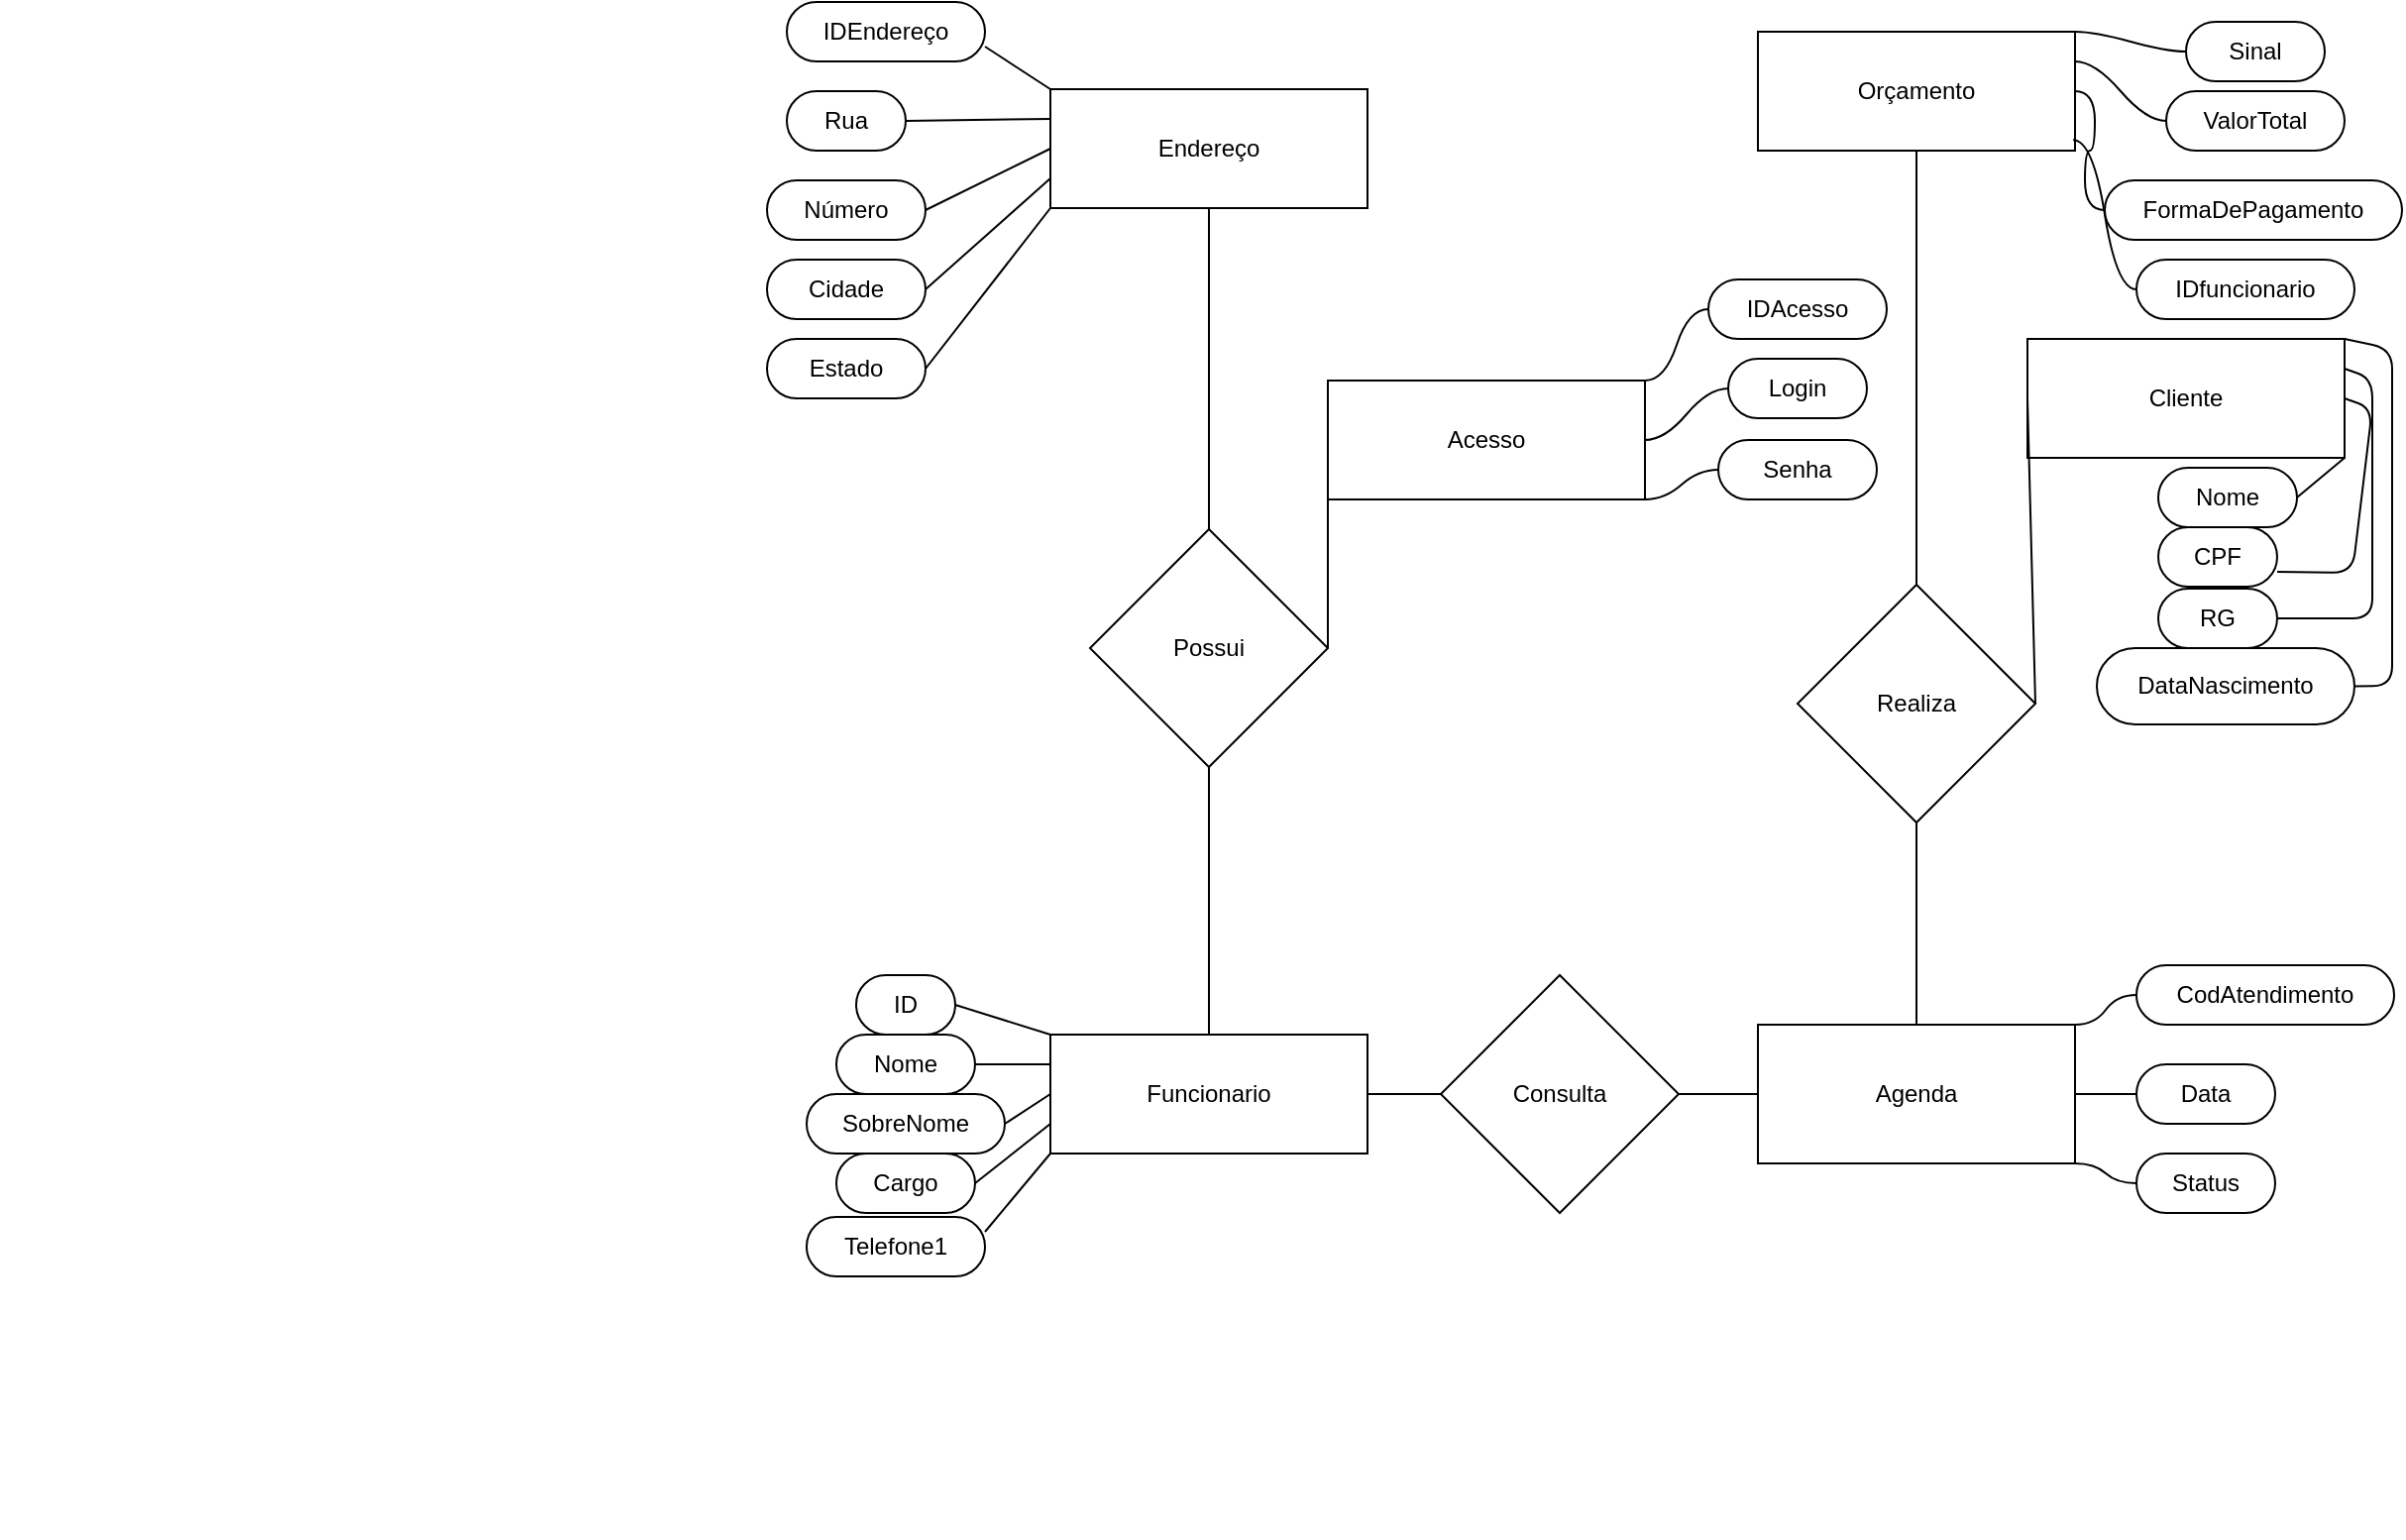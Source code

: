 <mxfile version="13.0.0" type="google"><diagram id="4mvmqhYpYxS3VYsoBPTH" name="Page-1"><mxGraphModel dx="1927" dy="985" grid="1" gridSize="10" guides="1" tooltips="1" connect="1" arrows="1" fold="1" page="1" pageScale="1" pageWidth="827" pageHeight="1169" math="0" shadow="0"><root><mxCell id="0"/><mxCell id="1" parent="0"/><mxCell id="NalruXaCNJ6pkeyO9WuD-1" value="Realiza" style="rhombus;whiteSpace=wrap;html=1;" parent="1" vertex="1"><mxGeometry x="520" y="384" width="120" height="120" as="geometry"/></mxCell><mxCell id="NalruXaCNJ6pkeyO9WuD-2" value="Agenda" style="rounded=0;whiteSpace=wrap;html=1;" parent="1" vertex="1"><mxGeometry x="500" y="606" width="160" height="70" as="geometry"/></mxCell><mxCell id="NalruXaCNJ6pkeyO9WuD-3" value="Funcionario" style="rounded=0;whiteSpace=wrap;html=1;" parent="1" vertex="1"><mxGeometry x="143" y="611" width="160" height="60" as="geometry"/></mxCell><mxCell id="NalruXaCNJ6pkeyO9WuD-4" value="Possui" style="rhombus;whiteSpace=wrap;html=1;" parent="1" vertex="1"><mxGeometry x="163" y="356" width="120" height="120" as="geometry"/></mxCell><mxCell id="NalruXaCNJ6pkeyO9WuD-5" value="Endereço" style="rounded=0;whiteSpace=wrap;html=1;" parent="1" vertex="1"><mxGeometry x="143" y="134" width="160" height="60" as="geometry"/></mxCell><mxCell id="NalruXaCNJ6pkeyO9WuD-6" value="Acesso" style="rounded=0;whiteSpace=wrap;html=1;" parent="1" vertex="1"><mxGeometry x="283" y="281" width="160" height="60" as="geometry"/></mxCell><mxCell id="NalruXaCNJ6pkeyO9WuD-7" value="Cliente" style="rounded=0;whiteSpace=wrap;html=1;" parent="1" vertex="1"><mxGeometry x="636" y="260" width="160" height="60" as="geometry"/></mxCell><mxCell id="NalruXaCNJ6pkeyO9WuD-11" value="" style="endArrow=none;html=1;exitX=0.5;exitY=0;exitDx=0;exitDy=0;entryX=0.5;entryY=1;entryDx=0;entryDy=0;" parent="1" source="NalruXaCNJ6pkeyO9WuD-3" target="NalruXaCNJ6pkeyO9WuD-4" edge="1"><mxGeometry width="50" height="50" relative="1" as="geometry"><mxPoint x="70" y="320" as="sourcePoint"/><mxPoint x="120" y="270" as="targetPoint"/></mxGeometry></mxCell><mxCell id="NalruXaCNJ6pkeyO9WuD-12" value="" style="endArrow=none;html=1;exitX=0.5;exitY=0;exitDx=0;exitDy=0;entryX=0.5;entryY=1;entryDx=0;entryDy=0;" parent="1" source="NalruXaCNJ6pkeyO9WuD-2" target="NalruXaCNJ6pkeyO9WuD-1" edge="1"><mxGeometry width="50" height="50" relative="1" as="geometry"><mxPoint x="580" y="511" as="sourcePoint"/><mxPoint x="630" y="461" as="targetPoint"/></mxGeometry></mxCell><mxCell id="NalruXaCNJ6pkeyO9WuD-14" value="" style="endArrow=none;html=1;entryX=1;entryY=0.5;entryDx=0;entryDy=0;" parent="1" target="NalruXaCNJ6pkeyO9WuD-3" edge="1"><mxGeometry width="50" height="50" relative="1" as="geometry"><mxPoint x="373" y="641" as="sourcePoint"/><mxPoint x="663" y="261" as="targetPoint"/><Array as="points"><mxPoint x="333" y="641"/></Array></mxGeometry></mxCell><mxCell id="NalruXaCNJ6pkeyO9WuD-15" value="" style="endArrow=none;html=1;exitX=0.5;exitY=0;exitDx=0;exitDy=0;entryX=0.5;entryY=1;entryDx=0;entryDy=0;" parent="1" source="NalruXaCNJ6pkeyO9WuD-4" target="NalruXaCNJ6pkeyO9WuD-5" edge="1"><mxGeometry width="50" height="50" relative="1" as="geometry"><mxPoint x="310" y="310" as="sourcePoint"/><mxPoint x="360" y="260" as="targetPoint"/></mxGeometry></mxCell><mxCell id="NalruXaCNJ6pkeyO9WuD-16" value="" style="endArrow=none;html=1;exitX=1;exitY=0.5;exitDx=0;exitDy=0;entryX=0;entryY=0.5;entryDx=0;entryDy=0;" parent="1" source="NalruXaCNJ6pkeyO9WuD-4" target="NalruXaCNJ6pkeyO9WuD-6" edge="1"><mxGeometry width="50" height="50" relative="1" as="geometry"><mxPoint x="310" y="310" as="sourcePoint"/><mxPoint x="360" y="260" as="targetPoint"/></mxGeometry></mxCell><mxCell id="NalruXaCNJ6pkeyO9WuD-28" value="CodAtendimento" style="whiteSpace=wrap;html=1;rounded=1;arcSize=50;align=center;verticalAlign=middle;strokeWidth=1;autosize=1;spacing=4;treeFolding=1;treeMoving=1;newEdgeStyle={&quot;edgeStyle&quot;:&quot;entityRelationEdgeStyle&quot;,&quot;startArrow&quot;:&quot;none&quot;,&quot;endArrow&quot;:&quot;none&quot;,&quot;segment&quot;:10,&quot;curved&quot;:1};" parent="1" vertex="1"><mxGeometry x="691" y="576" width="130" height="30" as="geometry"/></mxCell><mxCell id="NalruXaCNJ6pkeyO9WuD-29" value="" style="edgeStyle=entityRelationEdgeStyle;startArrow=none;endArrow=none;segment=10;curved=1;exitX=1;exitY=0;exitDx=0;exitDy=0;" parent="1" source="NalruXaCNJ6pkeyO9WuD-2" target="NalruXaCNJ6pkeyO9WuD-28" edge="1"><mxGeometry relative="1" as="geometry"><mxPoint x="710" y="601" as="sourcePoint"/></mxGeometry></mxCell><mxCell id="NalruXaCNJ6pkeyO9WuD-30" value="IDAcesso" style="whiteSpace=wrap;html=1;rounded=1;arcSize=50;align=center;verticalAlign=middle;strokeWidth=1;autosize=1;spacing=4;treeFolding=1;treeMoving=1;newEdgeStyle={&quot;edgeStyle&quot;:&quot;entityRelationEdgeStyle&quot;,&quot;startArrow&quot;:&quot;none&quot;,&quot;endArrow&quot;:&quot;none&quot;,&quot;segment&quot;:10,&quot;curved&quot;:1};" parent="1" vertex="1"><mxGeometry x="475" y="230" width="90" height="30" as="geometry"/></mxCell><mxCell id="NalruXaCNJ6pkeyO9WuD-31" value="" style="edgeStyle=entityRelationEdgeStyle;startArrow=none;endArrow=none;segment=10;curved=1;exitX=1;exitY=0;exitDx=0;exitDy=0;" parent="1" source="NalruXaCNJ6pkeyO9WuD-6" target="NalruXaCNJ6pkeyO9WuD-30" edge="1"><mxGeometry relative="1" as="geometry"><mxPoint x="450" y="620" as="sourcePoint"/></mxGeometry></mxCell><mxCell id="NalruXaCNJ6pkeyO9WuD-32" value="Login" style="whiteSpace=wrap;html=1;rounded=1;arcSize=50;align=center;verticalAlign=middle;strokeWidth=1;autosize=1;spacing=4;treeFolding=1;treeMoving=1;newEdgeStyle={&quot;edgeStyle&quot;:&quot;entityRelationEdgeStyle&quot;,&quot;startArrow&quot;:&quot;none&quot;,&quot;endArrow&quot;:&quot;none&quot;,&quot;segment&quot;:10,&quot;curved&quot;:1};" parent="1" vertex="1"><mxGeometry x="485" y="270" width="70" height="30" as="geometry"/></mxCell><mxCell id="NalruXaCNJ6pkeyO9WuD-33" value="" style="edgeStyle=entityRelationEdgeStyle;startArrow=none;endArrow=none;segment=10;curved=1;exitX=1;exitY=0.5;exitDx=0;exitDy=0;" parent="1" source="NalruXaCNJ6pkeyO9WuD-6" target="NalruXaCNJ6pkeyO9WuD-32" edge="1"><mxGeometry relative="1" as="geometry"><mxPoint x="460" y="630" as="sourcePoint"/></mxGeometry></mxCell><mxCell id="NalruXaCNJ6pkeyO9WuD-34" value="Senha" style="whiteSpace=wrap;html=1;rounded=1;arcSize=50;align=center;verticalAlign=middle;strokeWidth=1;autosize=1;spacing=4;treeFolding=1;treeMoving=1;newEdgeStyle={&quot;edgeStyle&quot;:&quot;entityRelationEdgeStyle&quot;,&quot;startArrow&quot;:&quot;none&quot;,&quot;endArrow&quot;:&quot;none&quot;,&quot;segment&quot;:10,&quot;curved&quot;:1};" parent="1" vertex="1"><mxGeometry x="480" y="311" width="80" height="30" as="geometry"/></mxCell><mxCell id="NalruXaCNJ6pkeyO9WuD-35" value="" style="edgeStyle=entityRelationEdgeStyle;startArrow=none;endArrow=none;segment=10;curved=1;exitX=1;exitY=1;exitDx=0;exitDy=0;" parent="1" source="NalruXaCNJ6pkeyO9WuD-6" target="NalruXaCNJ6pkeyO9WuD-34" edge="1"><mxGeometry relative="1" as="geometry"><mxPoint x="470" y="640" as="sourcePoint"/></mxGeometry></mxCell><mxCell id="NalruXaCNJ6pkeyO9WuD-36" value="Data" style="whiteSpace=wrap;html=1;rounded=1;arcSize=50;align=center;verticalAlign=middle;strokeWidth=1;autosize=1;spacing=4;treeFolding=1;treeMoving=1;newEdgeStyle={&quot;edgeStyle&quot;:&quot;entityRelationEdgeStyle&quot;,&quot;startArrow&quot;:&quot;none&quot;,&quot;endArrow&quot;:&quot;none&quot;,&quot;segment&quot;:10,&quot;curved&quot;:1};" parent="1" vertex="1"><mxGeometry x="691" y="626" width="70" height="30" as="geometry"/></mxCell><mxCell id="NalruXaCNJ6pkeyO9WuD-37" value="" style="edgeStyle=entityRelationEdgeStyle;startArrow=none;endArrow=none;segment=10;curved=1;exitX=1;exitY=0.5;exitDx=0;exitDy=0;" parent="1" source="NalruXaCNJ6pkeyO9WuD-2" target="NalruXaCNJ6pkeyO9WuD-36" edge="1"><mxGeometry relative="1" as="geometry"><mxPoint x="580" y="651" as="sourcePoint"/></mxGeometry></mxCell><mxCell id="NalruXaCNJ6pkeyO9WuD-38" value="Status" style="whiteSpace=wrap;html=1;rounded=1;arcSize=50;align=center;verticalAlign=middle;strokeWidth=1;autosize=1;spacing=4;treeFolding=1;treeMoving=1;newEdgeStyle={&quot;edgeStyle&quot;:&quot;entityRelationEdgeStyle&quot;,&quot;startArrow&quot;:&quot;none&quot;,&quot;endArrow&quot;:&quot;none&quot;,&quot;segment&quot;:10,&quot;curved&quot;:1};" parent="1" vertex="1"><mxGeometry x="691" y="671" width="70" height="30" as="geometry"/></mxCell><mxCell id="NalruXaCNJ6pkeyO9WuD-39" value="" style="edgeStyle=entityRelationEdgeStyle;startArrow=none;endArrow=none;segment=10;curved=1;exitX=1;exitY=1;exitDx=0;exitDy=0;" parent="1" source="NalruXaCNJ6pkeyO9WuD-2" target="NalruXaCNJ6pkeyO9WuD-38" edge="1"><mxGeometry relative="1" as="geometry"><mxPoint x="590" y="661" as="sourcePoint"/></mxGeometry></mxCell><mxCell id="NalruXaCNJ6pkeyO9WuD-82" value="Rua" style="whiteSpace=wrap;html=1;rounded=1;arcSize=50;align=center;verticalAlign=middle;strokeWidth=1;autosize=1;spacing=4;treeFolding=1;treeMoving=1;newEdgeStyle={&quot;edgeStyle&quot;:&quot;entityRelationEdgeStyle&quot;,&quot;startArrow&quot;:&quot;none&quot;,&quot;endArrow&quot;:&quot;none&quot;,&quot;segment&quot;:10,&quot;curved&quot;:1};" parent="1" vertex="1"><mxGeometry x="10" y="135" width="60" height="30" as="geometry"/></mxCell><mxCell id="NalruXaCNJ6pkeyO9WuD-84" value="IDEndereço" style="whiteSpace=wrap;html=1;rounded=1;arcSize=50;align=center;verticalAlign=middle;strokeWidth=1;autosize=1;spacing=4;treeFolding=1;treeMoving=1;newEdgeStyle={&quot;edgeStyle&quot;:&quot;entityRelationEdgeStyle&quot;,&quot;startArrow&quot;:&quot;none&quot;,&quot;endArrow&quot;:&quot;none&quot;,&quot;segment&quot;:10,&quot;curved&quot;:1};" parent="1" vertex="1"><mxGeometry x="10" y="90" width="100" height="30" as="geometry"/></mxCell><mxCell id="NalruXaCNJ6pkeyO9WuD-89" value="Número" style="whiteSpace=wrap;html=1;rounded=1;arcSize=50;align=center;verticalAlign=middle;strokeWidth=1;autosize=1;spacing=4;treeFolding=1;treeMoving=1;newEdgeStyle={&quot;edgeStyle&quot;:&quot;entityRelationEdgeStyle&quot;,&quot;startArrow&quot;:&quot;none&quot;,&quot;endArrow&quot;:&quot;none&quot;,&quot;segment&quot;:10,&quot;curved&quot;:1};" parent="1" vertex="1"><mxGeometry y="180" width="80" height="30" as="geometry"/></mxCell><mxCell id="NalruXaCNJ6pkeyO9WuD-90" value="Cidade" style="whiteSpace=wrap;html=1;rounded=1;arcSize=50;align=center;verticalAlign=middle;strokeWidth=1;autosize=1;spacing=4;treeFolding=1;treeMoving=1;newEdgeStyle={&quot;edgeStyle&quot;:&quot;entityRelationEdgeStyle&quot;,&quot;startArrow&quot;:&quot;none&quot;,&quot;endArrow&quot;:&quot;none&quot;,&quot;segment&quot;:10,&quot;curved&quot;:1};" parent="1" vertex="1"><mxGeometry y="220" width="80" height="30" as="geometry"/></mxCell><mxCell id="NalruXaCNJ6pkeyO9WuD-93" value="Estado" style="whiteSpace=wrap;html=1;rounded=1;arcSize=50;align=center;verticalAlign=middle;strokeWidth=1;autosize=1;spacing=4;treeFolding=1;treeMoving=1;newEdgeStyle={&quot;edgeStyle&quot;:&quot;entityRelationEdgeStyle&quot;,&quot;startArrow&quot;:&quot;none&quot;,&quot;endArrow&quot;:&quot;none&quot;,&quot;segment&quot;:10,&quot;curved&quot;:1};" parent="1" vertex="1"><mxGeometry y="260" width="80" height="30" as="geometry"/></mxCell><mxCell id="NalruXaCNJ6pkeyO9WuD-94" value="" style="endArrow=none;html=1;entryX=0;entryY=0.75;entryDx=0;entryDy=0;exitX=1;exitY=0.5;exitDx=0;exitDy=0;" parent="1" source="NalruXaCNJ6pkeyO9WuD-90" target="NalruXaCNJ6pkeyO9WuD-5" edge="1"><mxGeometry width="50" height="50" relative="1" as="geometry"><mxPoint x="-90" y="240" as="sourcePoint"/><mxPoint x="-40" y="190" as="targetPoint"/></mxGeometry></mxCell><mxCell id="NalruXaCNJ6pkeyO9WuD-95" value="" style="endArrow=none;html=1;entryX=0;entryY=1;entryDx=0;entryDy=0;exitX=1;exitY=0.5;exitDx=0;exitDy=0;" parent="1" source="NalruXaCNJ6pkeyO9WuD-93" target="NalruXaCNJ6pkeyO9WuD-5" edge="1"><mxGeometry width="50" height="50" relative="1" as="geometry"><mxPoint x="-90" y="240" as="sourcePoint"/><mxPoint x="-40" y="190" as="targetPoint"/></mxGeometry></mxCell><mxCell id="NalruXaCNJ6pkeyO9WuD-96" value="" style="endArrow=none;html=1;entryX=0;entryY=0.5;entryDx=0;entryDy=0;exitX=1;exitY=0.5;exitDx=0;exitDy=0;" parent="1" source="NalruXaCNJ6pkeyO9WuD-89" target="NalruXaCNJ6pkeyO9WuD-5" edge="1"><mxGeometry width="50" height="50" relative="1" as="geometry"><mxPoint x="-90" y="240" as="sourcePoint"/><mxPoint x="-40" y="190" as="targetPoint"/></mxGeometry></mxCell><mxCell id="NalruXaCNJ6pkeyO9WuD-97" value="" style="endArrow=none;html=1;entryX=0;entryY=0.25;entryDx=0;entryDy=0;exitX=1;exitY=0.5;exitDx=0;exitDy=0;" parent="1" source="NalruXaCNJ6pkeyO9WuD-82" target="NalruXaCNJ6pkeyO9WuD-5" edge="1"><mxGeometry width="50" height="50" relative="1" as="geometry"><mxPoint x="-90" y="240" as="sourcePoint"/><mxPoint x="-40" y="190" as="targetPoint"/></mxGeometry></mxCell><mxCell id="NalruXaCNJ6pkeyO9WuD-98" value="Nome" style="whiteSpace=wrap;html=1;rounded=1;arcSize=50;align=center;verticalAlign=middle;strokeWidth=1;autosize=1;spacing=4;treeFolding=1;treeMoving=1;newEdgeStyle={&quot;edgeStyle&quot;:&quot;entityRelationEdgeStyle&quot;,&quot;startArrow&quot;:&quot;none&quot;,&quot;endArrow&quot;:&quot;none&quot;,&quot;segment&quot;:10,&quot;curved&quot;:1};" parent="1" vertex="1"><mxGeometry x="35" y="611" width="70" height="30" as="geometry"/></mxCell><mxCell id="NalruXaCNJ6pkeyO9WuD-100" value="SobreNome" style="whiteSpace=wrap;html=1;rounded=1;arcSize=50;align=center;verticalAlign=middle;strokeWidth=1;autosize=1;spacing=4;treeFolding=1;treeMoving=1;newEdgeStyle={&quot;edgeStyle&quot;:&quot;entityRelationEdgeStyle&quot;,&quot;startArrow&quot;:&quot;none&quot;,&quot;endArrow&quot;:&quot;none&quot;,&quot;segment&quot;:10,&quot;curved&quot;:1};" parent="1" vertex="1"><mxGeometry x="20" y="641" width="100" height="30" as="geometry"/></mxCell><mxCell id="NalruXaCNJ6pkeyO9WuD-101" value="ID" style="whiteSpace=wrap;html=1;rounded=1;arcSize=50;align=center;verticalAlign=middle;strokeWidth=1;autosize=1;spacing=4;treeFolding=1;treeMoving=1;newEdgeStyle={&quot;edgeStyle&quot;:&quot;entityRelationEdgeStyle&quot;,&quot;startArrow&quot;:&quot;none&quot;,&quot;endArrow&quot;:&quot;none&quot;,&quot;segment&quot;:10,&quot;curved&quot;:1};" parent="1" vertex="1"><mxGeometry x="45" y="581" width="50" height="30" as="geometry"/></mxCell><mxCell id="NalruXaCNJ6pkeyO9WuD-102" value="Cargo" style="whiteSpace=wrap;html=1;rounded=1;arcSize=50;align=center;verticalAlign=middle;strokeWidth=1;autosize=1;spacing=4;treeFolding=1;treeMoving=1;newEdgeStyle={&quot;edgeStyle&quot;:&quot;entityRelationEdgeStyle&quot;,&quot;startArrow&quot;:&quot;none&quot;,&quot;endArrow&quot;:&quot;none&quot;,&quot;segment&quot;:10,&quot;curved&quot;:1};" parent="1" vertex="1"><mxGeometry x="35" y="671" width="70" height="30" as="geometry"/></mxCell><mxCell id="NalruXaCNJ6pkeyO9WuD-104" value="" style="endArrow=none;html=1;exitX=1;exitY=0.5;exitDx=0;exitDy=0;entryX=0;entryY=0;entryDx=0;entryDy=0;" parent="1" source="NalruXaCNJ6pkeyO9WuD-101" target="NalruXaCNJ6pkeyO9WuD-3" edge="1"><mxGeometry width="50" height="50" relative="1" as="geometry"><mxPoint x="14" y="733" as="sourcePoint"/><mxPoint x="64" y="683" as="targetPoint"/></mxGeometry></mxCell><mxCell id="NalruXaCNJ6pkeyO9WuD-105" value="" style="endArrow=none;html=1;exitX=1;exitY=0.5;exitDx=0;exitDy=0;entryX=0;entryY=0.5;entryDx=0;entryDy=0;" parent="1" source="NalruXaCNJ6pkeyO9WuD-100" target="NalruXaCNJ6pkeyO9WuD-3" edge="1"><mxGeometry width="50" height="50" relative="1" as="geometry"><mxPoint x="14" y="733" as="sourcePoint"/><mxPoint x="64" y="683" as="targetPoint"/></mxGeometry></mxCell><mxCell id="NalruXaCNJ6pkeyO9WuD-106" value="" style="endArrow=none;html=1;entryX=1;entryY=0.5;entryDx=0;entryDy=0;exitX=0;exitY=0.25;exitDx=0;exitDy=0;" parent="1" source="NalruXaCNJ6pkeyO9WuD-3" target="NalruXaCNJ6pkeyO9WuD-98" edge="1"><mxGeometry width="50" height="50" relative="1" as="geometry"><mxPoint x="14" y="733" as="sourcePoint"/><mxPoint x="64" y="683" as="targetPoint"/></mxGeometry></mxCell><mxCell id="NalruXaCNJ6pkeyO9WuD-108" value="" style="endArrow=none;html=1;entryX=0;entryY=0.75;entryDx=0;entryDy=0;exitX=1;exitY=0.5;exitDx=0;exitDy=0;" parent="1" source="NalruXaCNJ6pkeyO9WuD-102" target="NalruXaCNJ6pkeyO9WuD-3" edge="1"><mxGeometry width="50" height="50" relative="1" as="geometry"><mxPoint x="14" y="733" as="sourcePoint"/><mxPoint x="64" y="683" as="targetPoint"/></mxGeometry></mxCell><mxCell id="NalruXaCNJ6pkeyO9WuD-110" value="Telefone1" style="whiteSpace=wrap;html=1;rounded=1;arcSize=50;align=center;verticalAlign=middle;strokeWidth=1;autosize=1;spacing=4;treeFolding=1;treeMoving=1;newEdgeStyle={&quot;edgeStyle&quot;:&quot;entityRelationEdgeStyle&quot;,&quot;startArrow&quot;:&quot;none&quot;,&quot;endArrow&quot;:&quot;none&quot;,&quot;segment&quot;:10,&quot;curved&quot;:1};" parent="1" vertex="1"><mxGeometry x="20" y="703" width="90" height="30" as="geometry"/></mxCell><mxCell id="NalruXaCNJ6pkeyO9WuD-112" value="" style="endArrow=none;html=1;exitX=1;exitY=0.25;exitDx=0;exitDy=0;entryX=0;entryY=1;entryDx=0;entryDy=0;" parent="1" source="NalruXaCNJ6pkeyO9WuD-110" target="NalruXaCNJ6pkeyO9WuD-3" edge="1"><mxGeometry width="50" height="50" relative="1" as="geometry"><mxPoint x="14" y="733" as="sourcePoint"/><mxPoint x="144" y="733" as="targetPoint"/></mxGeometry></mxCell><mxCell id="NalruXaCNJ6pkeyO9WuD-121" value="CPF" style="whiteSpace=wrap;html=1;rounded=1;arcSize=50;align=center;verticalAlign=middle;strokeWidth=1;autosize=1;spacing=4;treeFolding=1;treeMoving=1;newEdgeStyle={&quot;edgeStyle&quot;:&quot;entityRelationEdgeStyle&quot;,&quot;startArrow&quot;:&quot;none&quot;,&quot;endArrow&quot;:&quot;none&quot;,&quot;segment&quot;:10,&quot;curved&quot;:1};" parent="1" vertex="1"><mxGeometry x="702" y="355" width="60" height="30" as="geometry"/></mxCell><mxCell id="NalruXaCNJ6pkeyO9WuD-125" value="DataNascimento" style="whiteSpace=wrap;html=1;rounded=1;arcSize=50;align=center;verticalAlign=middle;strokeWidth=1;autosize=1;spacing=4;treeFolding=1;treeMoving=1;newEdgeStyle={&quot;edgeStyle&quot;:&quot;entityRelationEdgeStyle&quot;,&quot;startArrow&quot;:&quot;none&quot;,&quot;endArrow&quot;:&quot;none&quot;,&quot;segment&quot;:10,&quot;curved&quot;:1};" parent="1" vertex="1"><mxGeometry x="671" y="416" width="130" height="38.5" as="geometry"/></mxCell><mxCell id="NalruXaCNJ6pkeyO9WuD-127" value="RG" style="whiteSpace=wrap;html=1;rounded=1;arcSize=50;align=center;verticalAlign=middle;strokeWidth=1;autosize=1;spacing=4;treeFolding=1;treeMoving=1;newEdgeStyle={&quot;edgeStyle&quot;:&quot;entityRelationEdgeStyle&quot;,&quot;startArrow&quot;:&quot;none&quot;,&quot;endArrow&quot;:&quot;none&quot;,&quot;segment&quot;:10,&quot;curved&quot;:1};" parent="1" vertex="1"><mxGeometry x="702" y="386" width="60" height="30" as="geometry"/></mxCell><mxCell id="NalruXaCNJ6pkeyO9WuD-129" value="Nome" style="whiteSpace=wrap;html=1;rounded=1;arcSize=50;align=center;verticalAlign=middle;strokeWidth=1;autosize=1;spacing=4;treeFolding=1;treeMoving=1;newEdgeStyle={&quot;edgeStyle&quot;:&quot;entityRelationEdgeStyle&quot;,&quot;startArrow&quot;:&quot;none&quot;,&quot;endArrow&quot;:&quot;none&quot;,&quot;segment&quot;:10,&quot;curved&quot;:1};" parent="1" vertex="1"><mxGeometry x="702" y="325" width="70" height="30" as="geometry"/></mxCell><mxCell id="NalruXaCNJ6pkeyO9WuD-132" value="Consulta" style="rhombus;whiteSpace=wrap;html=1;" parent="1" vertex="1"><mxGeometry x="340" y="581" width="120" height="120" as="geometry"/></mxCell><mxCell id="NalruXaCNJ6pkeyO9WuD-133" value="" style="endArrow=none;html=1;entryX=1;entryY=0.5;entryDx=0;entryDy=0;exitX=0;exitY=0.5;exitDx=0;exitDy=0;" parent="1" source="NalruXaCNJ6pkeyO9WuD-2" target="NalruXaCNJ6pkeyO9WuD-132" edge="1"><mxGeometry width="50" height="50" relative="1" as="geometry"><mxPoint x="280" y="650.0" as="sourcePoint"/><mxPoint x="210" y="650.0" as="targetPoint"/></mxGeometry></mxCell><mxCell id="NalruXaCNJ6pkeyO9WuD-134" value="" style="endArrow=none;html=1;exitX=0.5;exitY=0;exitDx=0;exitDy=0;entryX=0.5;entryY=1;entryDx=0;entryDy=0;" parent="1" source="NalruXaCNJ6pkeyO9WuD-1" target="NalruXaCNJ6pkeyO9WuD-135" edge="1"><mxGeometry width="50" height="50" relative="1" as="geometry"><mxPoint x="630" y="340" as="sourcePoint"/><mxPoint x="630" y="180" as="targetPoint"/></mxGeometry></mxCell><mxCell id="NalruXaCNJ6pkeyO9WuD-135" value="Orçamento" style="rounded=0;whiteSpace=wrap;html=1;" parent="1" vertex="1"><mxGeometry x="500" y="105" width="160" height="60" as="geometry"/></mxCell><mxCell id="NalruXaCNJ6pkeyO9WuD-136" value="ValorTotal" style="whiteSpace=wrap;html=1;rounded=1;arcSize=50;align=center;verticalAlign=middle;strokeWidth=1;autosize=1;spacing=4;treeFolding=1;treeMoving=1;newEdgeStyle={&quot;edgeStyle&quot;:&quot;entityRelationEdgeStyle&quot;,&quot;startArrow&quot;:&quot;none&quot;,&quot;endArrow&quot;:&quot;none&quot;,&quot;segment&quot;:10,&quot;curved&quot;:1};" parent="1" vertex="1"><mxGeometry x="706" y="135" width="90" height="30" as="geometry"/></mxCell><mxCell id="NalruXaCNJ6pkeyO9WuD-137" value="" style="edgeStyle=entityRelationEdgeStyle;startArrow=none;endArrow=none;segment=10;curved=1;exitX=1;exitY=0.25;exitDx=0;exitDy=0;" parent="1" source="NalruXaCNJ6pkeyO9WuD-135" target="NalruXaCNJ6pkeyO9WuD-136" edge="1"><mxGeometry relative="1" as="geometry"><mxPoint x="560" y="340" as="sourcePoint"/></mxGeometry></mxCell><mxCell id="NalruXaCNJ6pkeyO9WuD-138" value="Sinal" style="whiteSpace=wrap;html=1;rounded=1;arcSize=50;align=center;verticalAlign=middle;strokeWidth=1;autosize=1;spacing=4;treeFolding=1;treeMoving=1;newEdgeStyle={&quot;edgeStyle&quot;:&quot;entityRelationEdgeStyle&quot;,&quot;startArrow&quot;:&quot;none&quot;,&quot;endArrow&quot;:&quot;none&quot;,&quot;segment&quot;:10,&quot;curved&quot;:1};" parent="1" vertex="1"><mxGeometry x="716" y="100" width="70" height="30" as="geometry"/></mxCell><mxCell id="NalruXaCNJ6pkeyO9WuD-139" value="" style="edgeStyle=entityRelationEdgeStyle;startArrow=none;endArrow=none;segment=10;curved=1;exitX=1;exitY=0;exitDx=0;exitDy=0;" parent="1" source="NalruXaCNJ6pkeyO9WuD-135" target="NalruXaCNJ6pkeyO9WuD-138" edge="1"><mxGeometry relative="1" as="geometry"><mxPoint x="710" y="120" as="sourcePoint"/></mxGeometry></mxCell><mxCell id="NalruXaCNJ6pkeyO9WuD-148" value="&lt;br&gt;" style="edgeLabel;html=1;align=center;verticalAlign=middle;resizable=0;points=[];" parent="1" vertex="1" connectable="0"><mxGeometry x="810.004" y="416.0" as="geometry"><mxPoint x="-1197" y="442" as="offset"/></mxGeometry></mxCell><mxCell id="NalruXaCNJ6pkeyO9WuD-152" value="" style="endArrow=none;html=1;exitX=1;exitY=0.75;exitDx=0;exitDy=0;entryX=0;entryY=0;entryDx=0;entryDy=0;" parent="1" source="NalruXaCNJ6pkeyO9WuD-84" target="NalruXaCNJ6pkeyO9WuD-5" edge="1"><mxGeometry width="50" height="50" relative="1" as="geometry"><mxPoint x="290" y="480" as="sourcePoint"/><mxPoint x="340" y="430" as="targetPoint"/></mxGeometry></mxCell><mxCell id="NalruXaCNJ6pkeyO9WuD-153" value="FormaDePagamento" style="whiteSpace=wrap;html=1;rounded=1;arcSize=50;align=center;verticalAlign=middle;strokeWidth=1;autosize=1;spacing=4;treeFolding=1;treeMoving=1;newEdgeStyle={&quot;edgeStyle&quot;:&quot;entityRelationEdgeStyle&quot;,&quot;startArrow&quot;:&quot;none&quot;,&quot;endArrow&quot;:&quot;none&quot;,&quot;segment&quot;:10,&quot;curved&quot;:1};" parent="1" vertex="1"><mxGeometry x="675" y="180" width="150" height="30" as="geometry"/></mxCell><mxCell id="NalruXaCNJ6pkeyO9WuD-154" value="" style="edgeStyle=entityRelationEdgeStyle;startArrow=none;endArrow=none;segment=10;curved=1;exitX=1;exitY=0.5;exitDx=0;exitDy=0;" parent="1" source="NalruXaCNJ6pkeyO9WuD-135" target="NalruXaCNJ6pkeyO9WuD-153" edge="1"><mxGeometry relative="1" as="geometry"><mxPoint x="510" y="320" as="sourcePoint"/></mxGeometry></mxCell><mxCell id="NalruXaCNJ6pkeyO9WuD-155" value="IDfuncionario" style="whiteSpace=wrap;html=1;rounded=1;arcSize=50;align=center;verticalAlign=middle;strokeWidth=1;autosize=1;spacing=4;treeFolding=1;treeMoving=1;newEdgeStyle={&quot;edgeStyle&quot;:&quot;entityRelationEdgeStyle&quot;,&quot;startArrow&quot;:&quot;none&quot;,&quot;endArrow&quot;:&quot;none&quot;,&quot;segment&quot;:10,&quot;curved&quot;:1};" parent="1" vertex="1"><mxGeometry x="691" y="220" width="110" height="30" as="geometry"/></mxCell><mxCell id="NalruXaCNJ6pkeyO9WuD-156" value="" style="edgeStyle=entityRelationEdgeStyle;startArrow=none;endArrow=none;segment=10;curved=1;exitX=0.994;exitY=0.91;exitDx=0;exitDy=0;exitPerimeter=0;" parent="1" source="NalruXaCNJ6pkeyO9WuD-135" target="NalruXaCNJ6pkeyO9WuD-155" edge="1"><mxGeometry relative="1" as="geometry"><mxPoint x="510" y="130" as="sourcePoint"/></mxGeometry></mxCell><mxCell id="NalruXaCNJ6pkeyO9WuD-164" value="" style="endArrow=none;html=1;entryX=1;entryY=0.5;entryDx=0;entryDy=0;exitX=0;exitY=0.5;exitDx=0;exitDy=0;" parent="1" source="NalruXaCNJ6pkeyO9WuD-7" target="NalruXaCNJ6pkeyO9WuD-1" edge="1"><mxGeometry width="50" height="50" relative="1" as="geometry"><mxPoint x="810" y="350" as="sourcePoint"/><mxPoint x="860" y="300" as="targetPoint"/></mxGeometry></mxCell><mxCell id="NalruXaCNJ6pkeyO9WuD-166" value="" style="endArrow=none;html=1;entryX=1;entryY=0;entryDx=0;entryDy=0;exitX=1;exitY=0.5;exitDx=0;exitDy=0;" parent="1" source="NalruXaCNJ6pkeyO9WuD-125" target="NalruXaCNJ6pkeyO9WuD-7" edge="1"><mxGeometry width="50" height="50" relative="1" as="geometry"><mxPoint x="430" y="460" as="sourcePoint"/><mxPoint x="480" y="410" as="targetPoint"/><Array as="points"><mxPoint x="820" y="435"/><mxPoint x="820" y="265"/></Array></mxGeometry></mxCell><mxCell id="NalruXaCNJ6pkeyO9WuD-167" value="" style="endArrow=none;html=1;entryX=1;entryY=0.25;entryDx=0;entryDy=0;exitX=1;exitY=0.5;exitDx=0;exitDy=0;" parent="1" source="NalruXaCNJ6pkeyO9WuD-127" target="NalruXaCNJ6pkeyO9WuD-7" edge="1"><mxGeometry width="50" height="50" relative="1" as="geometry"><mxPoint x="410" y="426" as="sourcePoint"/><mxPoint x="460" y="376" as="targetPoint"/><Array as="points"><mxPoint x="810" y="401"/><mxPoint x="810" y="280"/></Array></mxGeometry></mxCell><mxCell id="NalruXaCNJ6pkeyO9WuD-168" value="" style="endArrow=none;html=1;entryX=1;entryY=0.5;entryDx=0;entryDy=0;exitX=1;exitY=0.75;exitDx=0;exitDy=0;" parent="1" source="NalruXaCNJ6pkeyO9WuD-121" target="NalruXaCNJ6pkeyO9WuD-7" edge="1"><mxGeometry width="50" height="50" relative="1" as="geometry"><mxPoint x="570" y="460" as="sourcePoint"/><mxPoint x="620" y="410" as="targetPoint"/><Array as="points"><mxPoint x="800" y="378"/><mxPoint x="810" y="295"/></Array></mxGeometry></mxCell><mxCell id="NalruXaCNJ6pkeyO9WuD-169" value="" style="endArrow=none;html=1;entryX=1;entryY=1;entryDx=0;entryDy=0;exitX=1;exitY=0.5;exitDx=0;exitDy=0;" parent="1" source="NalruXaCNJ6pkeyO9WuD-129" target="NalruXaCNJ6pkeyO9WuD-7" edge="1"><mxGeometry width="50" height="50" relative="1" as="geometry"><mxPoint x="570" y="460" as="sourcePoint"/><mxPoint x="620" y="410" as="targetPoint"/></mxGeometry></mxCell></root></mxGraphModel></diagram></mxfile>